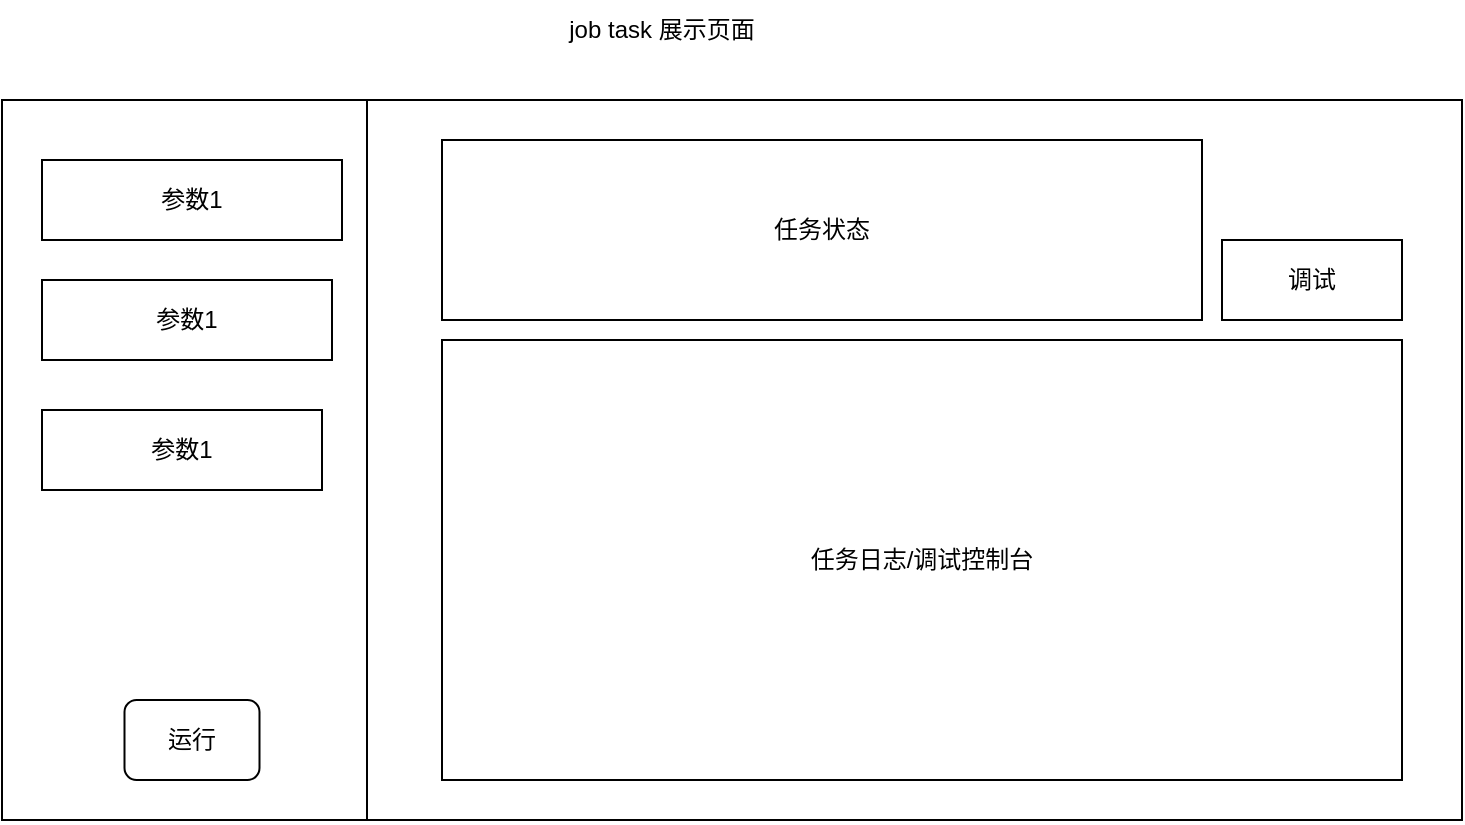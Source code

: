 <mxfile>
    <diagram id="fldtAu4QRuiZbxxW8ELq" name="第 1 页">
        <mxGraphModel dx="1097" dy="560" grid="1" gridSize="10" guides="1" tooltips="1" connect="1" arrows="1" fold="1" page="1" pageScale="1" pageWidth="827" pageHeight="1169" math="0" shadow="0">
            <root>
                <mxCell id="0"/>
                <mxCell id="1" parent="0"/>
                <mxCell id="2" value="" style="rounded=0;whiteSpace=wrap;html=1;" vertex="1" parent="1">
                    <mxGeometry x="80" y="80" width="730" height="360" as="geometry"/>
                </mxCell>
                <mxCell id="3" value="参数1" style="rounded=0;whiteSpace=wrap;html=1;" vertex="1" parent="1">
                    <mxGeometry x="100" y="110" width="150" height="40" as="geometry"/>
                </mxCell>
                <mxCell id="4" value="参数1" style="rounded=0;whiteSpace=wrap;html=1;" vertex="1" parent="1">
                    <mxGeometry x="100" y="170" width="145" height="40" as="geometry"/>
                </mxCell>
                <mxCell id="5" value="参数1" style="rounded=0;whiteSpace=wrap;html=1;" vertex="1" parent="1">
                    <mxGeometry x="100" y="235" width="140" height="40" as="geometry"/>
                </mxCell>
                <mxCell id="6" value="" style="endArrow=none;html=1;entryX=0.25;entryY=0;entryDx=0;entryDy=0;exitX=0.25;exitY=1;exitDx=0;exitDy=0;" edge="1" parent="1" source="2" target="2">
                    <mxGeometry width="50" height="50" relative="1" as="geometry">
                        <mxPoint x="300" y="150" as="sourcePoint"/>
                        <mxPoint x="340" y="110" as="targetPoint"/>
                    </mxGeometry>
                </mxCell>
                <mxCell id="7" value="运行" style="rounded=1;whiteSpace=wrap;html=1;" vertex="1" parent="1">
                    <mxGeometry x="141.25" y="380" width="67.5" height="40" as="geometry"/>
                </mxCell>
                <mxCell id="9" value="任务状态" style="rounded=0;whiteSpace=wrap;html=1;" vertex="1" parent="1">
                    <mxGeometry x="300" y="100" width="380" height="90" as="geometry"/>
                </mxCell>
                <mxCell id="10" value="任务日志/调试控制台" style="rounded=0;whiteSpace=wrap;html=1;" vertex="1" parent="1">
                    <mxGeometry x="300" y="200" width="480" height="220" as="geometry"/>
                </mxCell>
                <mxCell id="12" value="调试" style="rounded=0;whiteSpace=wrap;html=1;" vertex="1" parent="1">
                    <mxGeometry x="690" y="150" width="90" height="40" as="geometry"/>
                </mxCell>
                <mxCell id="13" value="job task 展示页面" style="text;html=1;strokeColor=none;fillColor=none;align=center;verticalAlign=middle;whiteSpace=wrap;rounded=0;" vertex="1" parent="1">
                    <mxGeometry x="360" y="30" width="100" height="30" as="geometry"/>
                </mxCell>
            </root>
        </mxGraphModel>
    </diagram>
</mxfile>